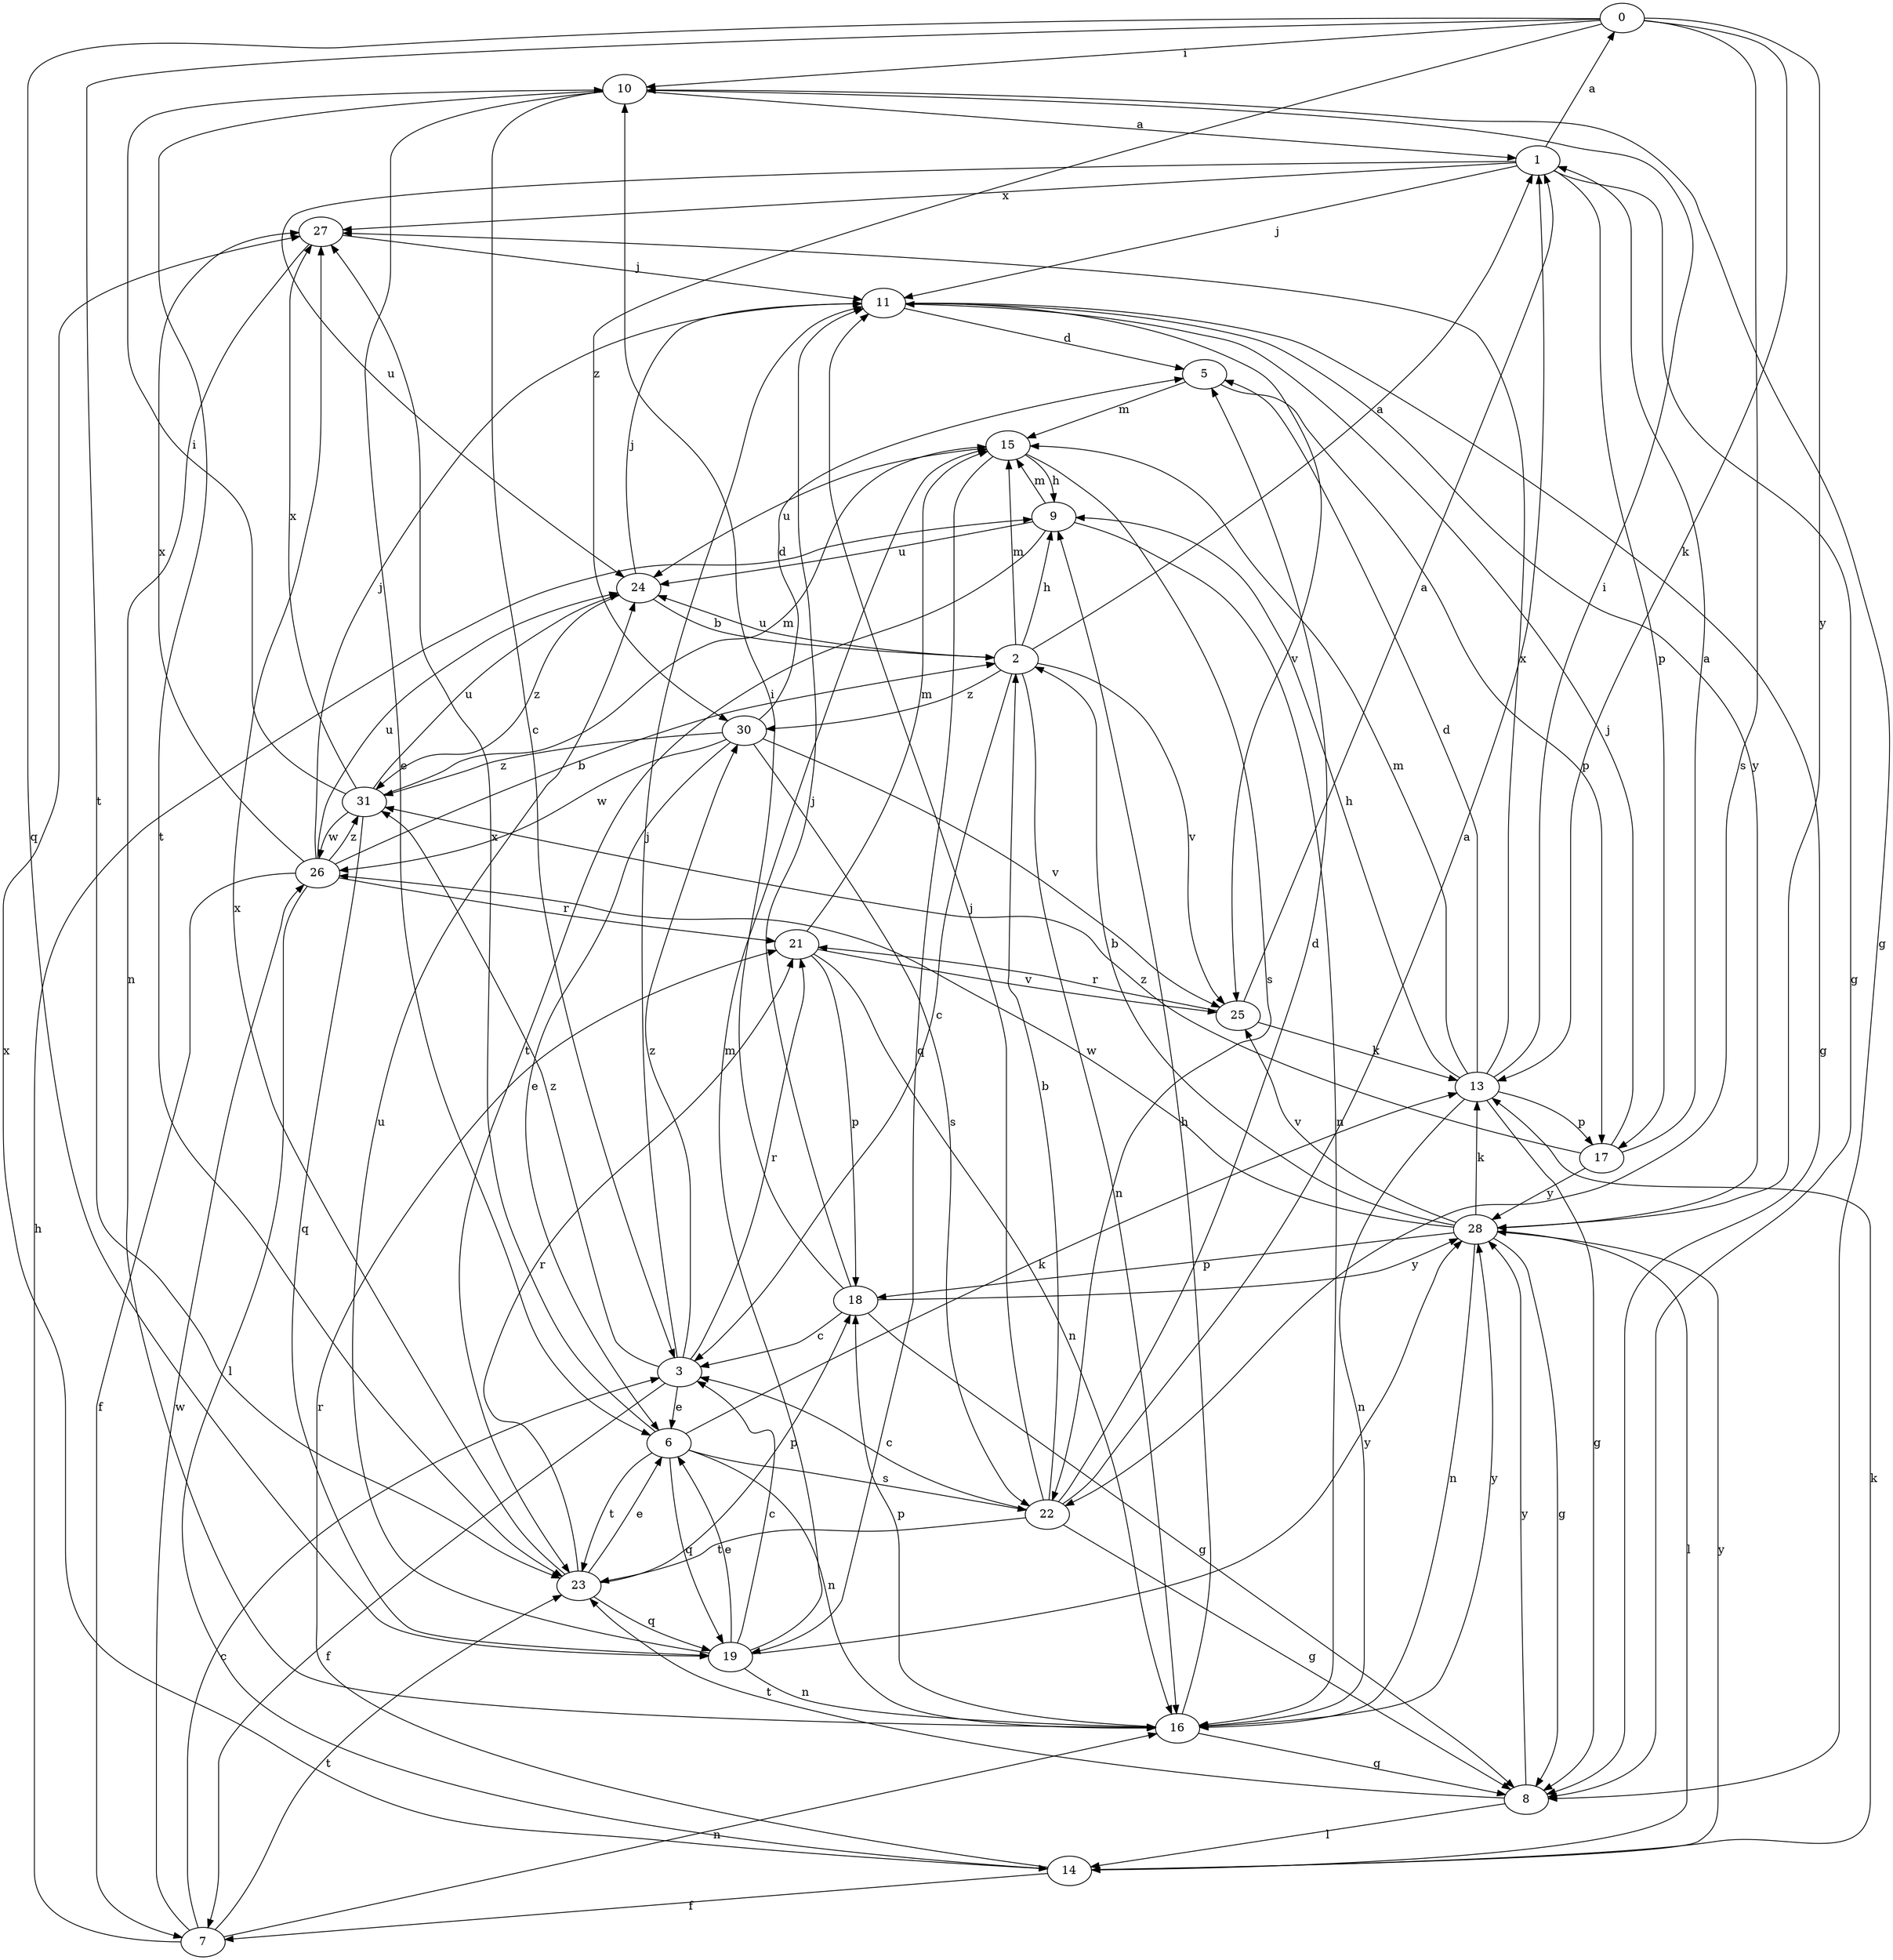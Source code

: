 strict digraph  {
0;
1;
2;
3;
5;
6;
7;
8;
9;
10;
11;
13;
14;
15;
16;
17;
18;
19;
21;
22;
23;
24;
25;
26;
27;
28;
30;
31;
0 -> 10  [label=i];
0 -> 13  [label=k];
0 -> 19  [label=q];
0 -> 22  [label=s];
0 -> 23  [label=t];
0 -> 28  [label=y];
0 -> 30  [label=z];
1 -> 0  [label=a];
1 -> 8  [label=g];
1 -> 11  [label=j];
1 -> 17  [label=p];
1 -> 24  [label=u];
1 -> 27  [label=x];
2 -> 1  [label=a];
2 -> 3  [label=c];
2 -> 9  [label=h];
2 -> 15  [label=m];
2 -> 16  [label=n];
2 -> 24  [label=u];
2 -> 25  [label=v];
2 -> 30  [label=z];
3 -> 6  [label=e];
3 -> 7  [label=f];
3 -> 11  [label=j];
3 -> 21  [label=r];
3 -> 30  [label=z];
3 -> 31  [label=z];
5 -> 15  [label=m];
5 -> 17  [label=p];
6 -> 13  [label=k];
6 -> 16  [label=n];
6 -> 19  [label=q];
6 -> 22  [label=s];
6 -> 23  [label=t];
6 -> 27  [label=x];
7 -> 3  [label=c];
7 -> 9  [label=h];
7 -> 16  [label=n];
7 -> 23  [label=t];
7 -> 26  [label=w];
8 -> 14  [label=l];
8 -> 23  [label=t];
8 -> 28  [label=y];
9 -> 15  [label=m];
9 -> 16  [label=n];
9 -> 23  [label=t];
9 -> 24  [label=u];
10 -> 1  [label=a];
10 -> 3  [label=c];
10 -> 6  [label=e];
10 -> 8  [label=g];
10 -> 23  [label=t];
11 -> 5  [label=d];
11 -> 8  [label=g];
11 -> 25  [label=v];
11 -> 28  [label=y];
13 -> 5  [label=d];
13 -> 8  [label=g];
13 -> 9  [label=h];
13 -> 10  [label=i];
13 -> 15  [label=m];
13 -> 16  [label=n];
13 -> 17  [label=p];
13 -> 27  [label=x];
14 -> 7  [label=f];
14 -> 13  [label=k];
14 -> 21  [label=r];
14 -> 27  [label=x];
14 -> 28  [label=y];
15 -> 9  [label=h];
15 -> 19  [label=q];
15 -> 22  [label=s];
15 -> 24  [label=u];
16 -> 8  [label=g];
16 -> 9  [label=h];
16 -> 18  [label=p];
16 -> 28  [label=y];
17 -> 1  [label=a];
17 -> 11  [label=j];
17 -> 28  [label=y];
17 -> 31  [label=z];
18 -> 3  [label=c];
18 -> 8  [label=g];
18 -> 10  [label=i];
18 -> 11  [label=j];
18 -> 28  [label=y];
19 -> 3  [label=c];
19 -> 6  [label=e];
19 -> 15  [label=m];
19 -> 16  [label=n];
19 -> 24  [label=u];
19 -> 28  [label=y];
21 -> 15  [label=m];
21 -> 16  [label=n];
21 -> 18  [label=p];
21 -> 25  [label=v];
22 -> 1  [label=a];
22 -> 2  [label=b];
22 -> 3  [label=c];
22 -> 5  [label=d];
22 -> 8  [label=g];
22 -> 11  [label=j];
22 -> 23  [label=t];
23 -> 6  [label=e];
23 -> 18  [label=p];
23 -> 19  [label=q];
23 -> 21  [label=r];
23 -> 27  [label=x];
24 -> 2  [label=b];
24 -> 11  [label=j];
24 -> 31  [label=z];
25 -> 1  [label=a];
25 -> 13  [label=k];
25 -> 21  [label=r];
26 -> 2  [label=b];
26 -> 7  [label=f];
26 -> 11  [label=j];
26 -> 14  [label=l];
26 -> 21  [label=r];
26 -> 24  [label=u];
26 -> 27  [label=x];
26 -> 31  [label=z];
27 -> 11  [label=j];
27 -> 16  [label=n];
28 -> 2  [label=b];
28 -> 8  [label=g];
28 -> 13  [label=k];
28 -> 14  [label=l];
28 -> 16  [label=n];
28 -> 18  [label=p];
28 -> 25  [label=v];
28 -> 26  [label=w];
30 -> 5  [label=d];
30 -> 6  [label=e];
30 -> 22  [label=s];
30 -> 25  [label=v];
30 -> 26  [label=w];
30 -> 31  [label=z];
31 -> 10  [label=i];
31 -> 15  [label=m];
31 -> 19  [label=q];
31 -> 24  [label=u];
31 -> 26  [label=w];
31 -> 27  [label=x];
}
